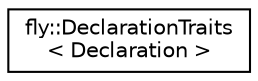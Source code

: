 digraph "Graphical Class Hierarchy"
{
 // LATEX_PDF_SIZE
  edge [fontname="Helvetica",fontsize="10",labelfontname="Helvetica",labelfontsize="10"];
  node [fontname="Helvetica",fontsize="10",shape=record];
  rankdir="LR";
  Node0 [label="fly::DeclarationTraits\l\< Declaration \>",height=0.2,width=0.4,color="black", fillcolor="white", style="filled",URL="$structfly_1_1_declaration_traits.html",tooltip=" "];
}
